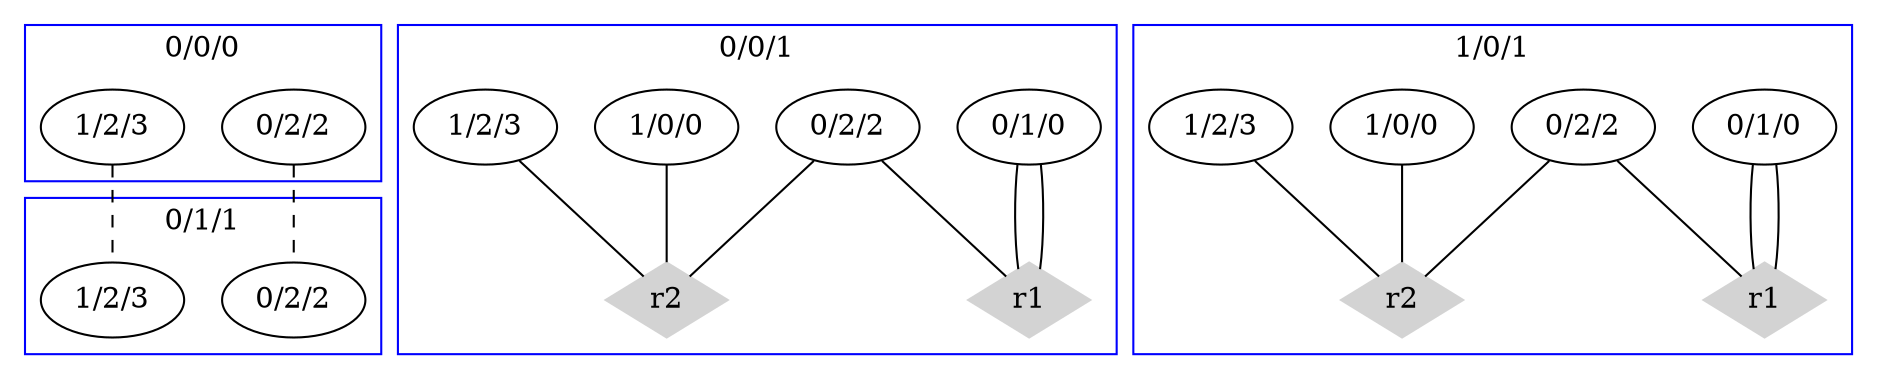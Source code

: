 graph G {
	subgraph "cluster0/0/0" {
		color=blue
		"0/2/2-0/0/0" [label="0/2/2"]
		"1/2/3-0/0/0" [label="1/2/3"]
		label="0/0/0"
		node [color=lightgrey shape=diamond style=filled]
	}
	subgraph "cluster0/0/1" {
		color=blue
		"1/0/0-0/0/1" [label="1/0/0"]
		"0/1/0-0/0/1" [label="0/1/0"]
		"0/2/2-0/0/1" [label="0/2/2"]
		"1/2/3-0/0/1" [label="1/2/3"]
		label="0/0/1"
		node [color=lightgrey shape=diamond style=filled]
		"r1-0/0/1" [label=r1]
		"r2-0/0/1" [label=r2]
	}
	subgraph "cluster0/1/0" {
		color=blue
		label="0/1/0"
		node [color=lightgrey shape=diamond style=filled]
	}
	subgraph "cluster0/1/1" {
		color=blue
		"0/2/2-0/1/1" [label="0/2/2"]
		"1/2/3-0/1/1" [label="1/2/3"]
		label="0/1/1"
		node [color=lightgrey shape=diamond style=filled]
	}
	subgraph "cluster1/0/0" {
		color=blue
		label="1/0/0"
		node [color=lightgrey shape=diamond style=filled]
	}
	subgraph "cluster1/0/1" {
		color=blue
		"1/0/0-1/0/1" [label="1/0/0"]
		"0/1/0-1/0/1" [label="0/1/0"]
		"0/2/2-1/0/1" [label="0/2/2"]
		"1/2/3-1/0/1" [label="1/2/3"]
		label="1/0/1"
		node [color=lightgrey shape=diamond style=filled]
		"r1-1/0/1" [label=r1]
		"r2-1/0/1" [label=r2]
	}
	subgraph "cluster1/1/0" {
		color=blue
		label="1/1/0"
		node [color=lightgrey shape=diamond style=filled]
	}
	subgraph "cluster1/1/1" {
		color=blue
		label="1/1/1"
		node [color=lightgrey shape=diamond style=filled]
	}
	subgraph "cluster2/0/0" {
		color=blue
		label="2/0/0"
		node [color=lightgrey shape=diamond style=filled]
	}
	subgraph "cluster2/0/1" {
		color=blue
		label="2/0/1"
		node [color=lightgrey shape=diamond style=filled]
	}
	subgraph "cluster2/1/0" {
		color=blue
		label="2/1/0"
		node [color=lightgrey shape=diamond style=filled]
	}
	subgraph "cluster2/1/1" {
		color=blue
		label="2/1/1"
		node [color=lightgrey shape=diamond style=filled]
	}
	subgraph "cluster3/0/0" {
		color=blue
		label="3/0/0"
		node [color=lightgrey shape=diamond style=filled]
	}
	subgraph "cluster3/0/1" {
		color=blue
		label="3/0/1"
		node [color=lightgrey shape=diamond style=filled]
	}
	subgraph "cluster3/1/0" {
		color=blue
		label="3/1/0"
		node [color=lightgrey shape=diamond style=filled]
	}
	subgraph "cluster3/1/1" {
		color=blue
		label="3/1/1"
		node [color=lightgrey shape=diamond style=filled]
	}
	subgraph "cluster4/0/0" {
		color=blue
		label="4/0/0"
		node [color=lightgrey shape=diamond style=filled]
	}
	subgraph "cluster4/0/1" {
		color=blue
		label="4/0/1"
		node [color=lightgrey shape=diamond style=filled]
	}
	subgraph "cluster4/1/0" {
		color=blue
		label="4/1/0"
		node [color=lightgrey shape=diamond style=filled]
	}
	subgraph "cluster4/1/1" {
		color=blue
		label="4/1/1"
		node [color=lightgrey shape=diamond style=filled]
	}
	subgraph "cluster5/0/0" {
		color=blue
		label="5/0/0"
		node [color=lightgrey shape=diamond style=filled]
	}
	subgraph "cluster5/0/1" {
		color=blue
		label="5/0/1"
		node [color=lightgrey shape=diamond style=filled]
	}
	subgraph "cluster5/1/0" {
		color=blue
		label="5/1/0"
		node [color=lightgrey shape=diamond style=filled]
	}
	subgraph "cluster5/1/1" {
		color=blue
		label="5/1/1"
		node [color=lightgrey shape=diamond style=filled]
	}
	"0/1/0-0/0/1" -- "r1-0/0/1"
	"0/1/0-0/0/1" -- "r1-0/0/1"
	"0/2/2-0/0/1" -- "r1-0/0/1"
	"0/1/0-1/0/1" -- "r1-1/0/1"
	"0/1/0-1/0/1" -- "r1-1/0/1"
	"0/2/2-1/0/1" -- "r1-1/0/1"
	"1/0/0-0/0/1" -- "r2-0/0/1"
	"0/2/2-0/0/1" -- "r2-0/0/1"
	"1/2/3-0/0/1" -- "r2-0/0/1"
	"1/0/0-1/0/1" -- "r2-1/0/1"
	"0/2/2-1/0/1" -- "r2-1/0/1"
	"1/2/3-1/0/1" -- "r2-1/0/1"
	"0/2/2-0/0/0" -- "0/2/2-0/1/1" [style=dashed]
	"1/2/3-0/0/0" -- "1/2/3-0/1/1" [style=dashed]
}
